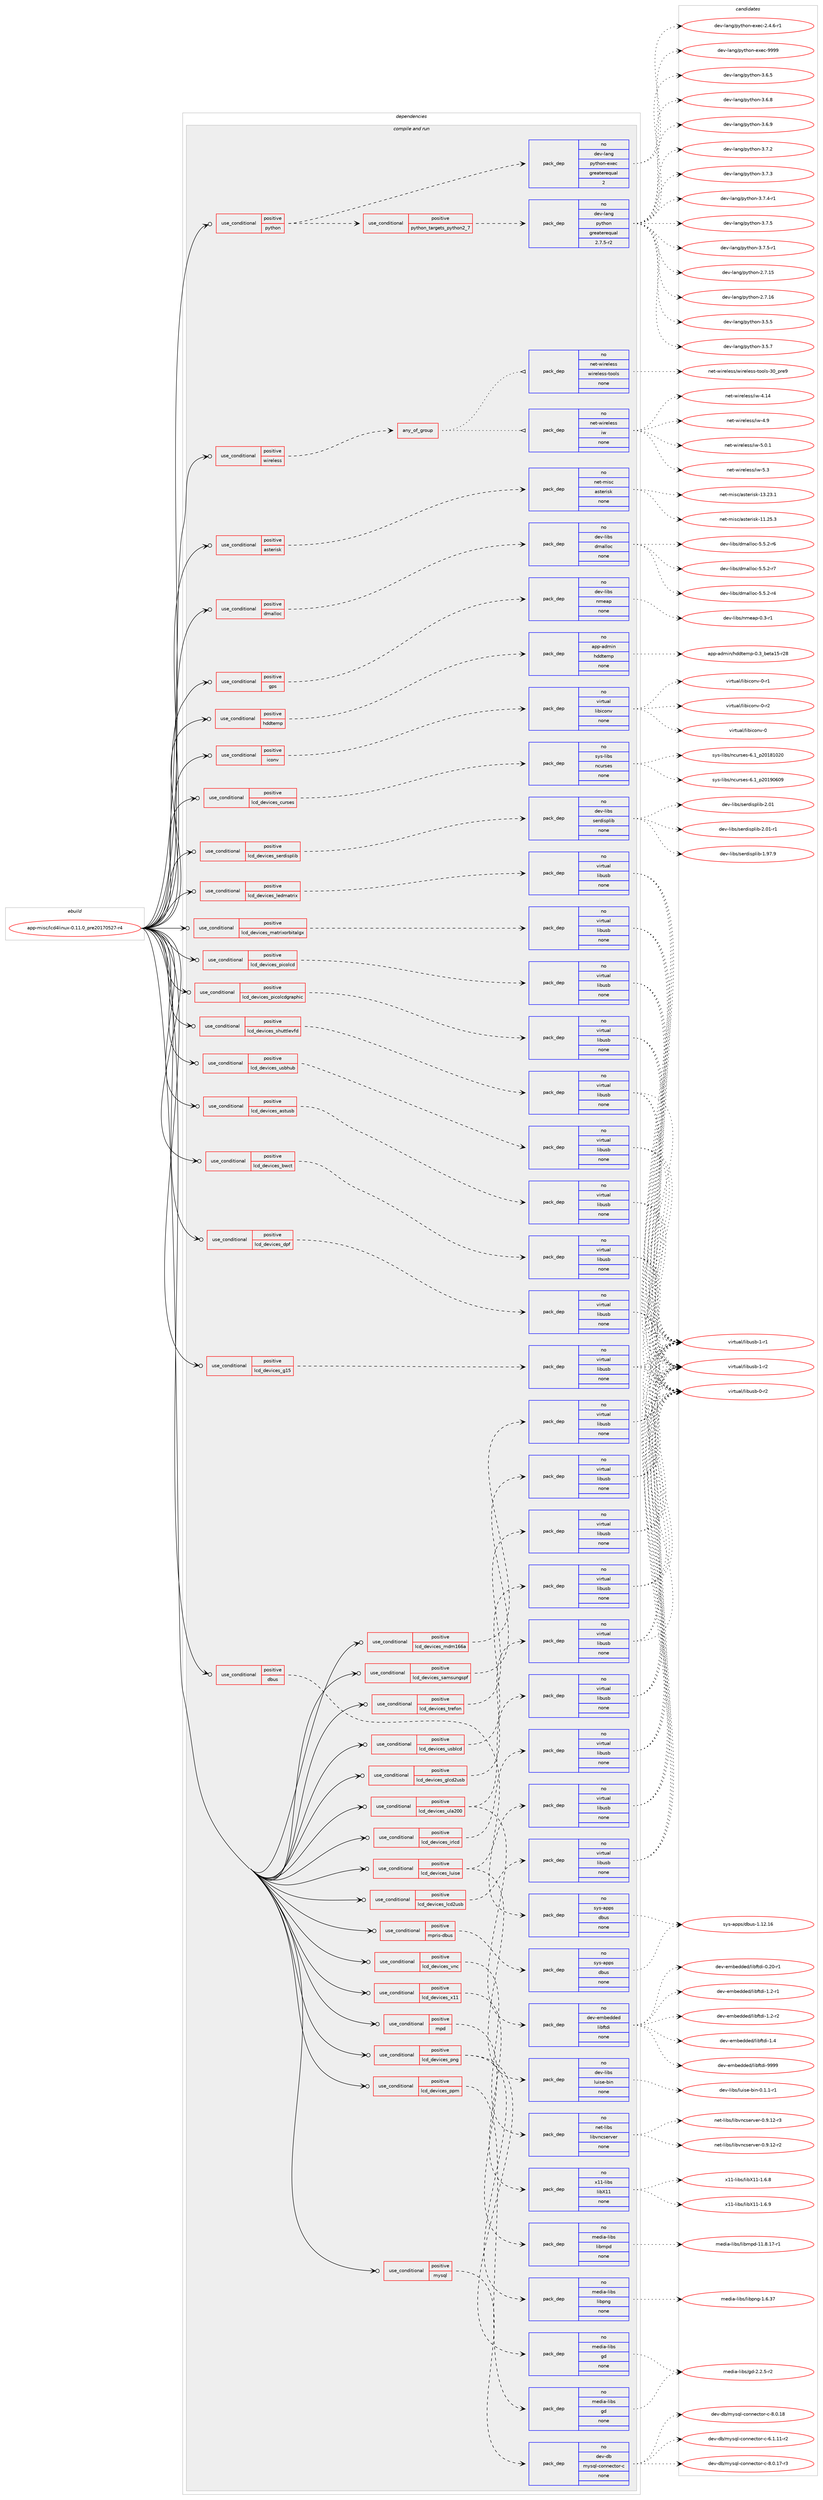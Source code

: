 digraph prolog {

# *************
# Graph options
# *************

newrank=true;
concentrate=true;
compound=true;
graph [rankdir=LR,fontname=Helvetica,fontsize=10,ranksep=1.5];#, ranksep=2.5, nodesep=0.2];
edge  [arrowhead=vee];
node  [fontname=Helvetica,fontsize=10];

# **********
# The ebuild
# **********

subgraph cluster_leftcol {
color=gray;
rank=same;
label=<<i>ebuild</i>>;
id [label="app-misc/lcd4linux-0.11.0_pre20170527-r4", color=red, width=4, href="../app-misc/lcd4linux-0.11.0_pre20170527-r4.svg"];
}

# ****************
# The dependencies
# ****************

subgraph cluster_midcol {
color=gray;
label=<<i>dependencies</i>>;
subgraph cluster_compile {
fillcolor="#eeeeee";
style=filled;
label=<<i>compile</i>>;
}
subgraph cluster_compileandrun {
fillcolor="#eeeeee";
style=filled;
label=<<i>compile and run</i>>;
subgraph cond119210 {
dependency499220 [label=<<TABLE BORDER="0" CELLBORDER="1" CELLSPACING="0" CELLPADDING="4"><TR><TD ROWSPAN="3" CELLPADDING="10">use_conditional</TD></TR><TR><TD>positive</TD></TR><TR><TD>asterisk</TD></TR></TABLE>>, shape=none, color=red];
subgraph pack370997 {
dependency499221 [label=<<TABLE BORDER="0" CELLBORDER="1" CELLSPACING="0" CELLPADDING="4" WIDTH="220"><TR><TD ROWSPAN="6" CELLPADDING="30">pack_dep</TD></TR><TR><TD WIDTH="110">no</TD></TR><TR><TD>net-misc</TD></TR><TR><TD>asterisk</TD></TR><TR><TD>none</TD></TR><TR><TD></TD></TR></TABLE>>, shape=none, color=blue];
}
dependency499220:e -> dependency499221:w [weight=20,style="dashed",arrowhead="vee"];
}
id:e -> dependency499220:w [weight=20,style="solid",arrowhead="odotvee"];
subgraph cond119211 {
dependency499222 [label=<<TABLE BORDER="0" CELLBORDER="1" CELLSPACING="0" CELLPADDING="4"><TR><TD ROWSPAN="3" CELLPADDING="10">use_conditional</TD></TR><TR><TD>positive</TD></TR><TR><TD>dbus</TD></TR></TABLE>>, shape=none, color=red];
subgraph pack370998 {
dependency499223 [label=<<TABLE BORDER="0" CELLBORDER="1" CELLSPACING="0" CELLPADDING="4" WIDTH="220"><TR><TD ROWSPAN="6" CELLPADDING="30">pack_dep</TD></TR><TR><TD WIDTH="110">no</TD></TR><TR><TD>sys-apps</TD></TR><TR><TD>dbus</TD></TR><TR><TD>none</TD></TR><TR><TD></TD></TR></TABLE>>, shape=none, color=blue];
}
dependency499222:e -> dependency499223:w [weight=20,style="dashed",arrowhead="vee"];
}
id:e -> dependency499222:w [weight=20,style="solid",arrowhead="odotvee"];
subgraph cond119212 {
dependency499224 [label=<<TABLE BORDER="0" CELLBORDER="1" CELLSPACING="0" CELLPADDING="4"><TR><TD ROWSPAN="3" CELLPADDING="10">use_conditional</TD></TR><TR><TD>positive</TD></TR><TR><TD>dmalloc</TD></TR></TABLE>>, shape=none, color=red];
subgraph pack370999 {
dependency499225 [label=<<TABLE BORDER="0" CELLBORDER="1" CELLSPACING="0" CELLPADDING="4" WIDTH="220"><TR><TD ROWSPAN="6" CELLPADDING="30">pack_dep</TD></TR><TR><TD WIDTH="110">no</TD></TR><TR><TD>dev-libs</TD></TR><TR><TD>dmalloc</TD></TR><TR><TD>none</TD></TR><TR><TD></TD></TR></TABLE>>, shape=none, color=blue];
}
dependency499224:e -> dependency499225:w [weight=20,style="dashed",arrowhead="vee"];
}
id:e -> dependency499224:w [weight=20,style="solid",arrowhead="odotvee"];
subgraph cond119213 {
dependency499226 [label=<<TABLE BORDER="0" CELLBORDER="1" CELLSPACING="0" CELLPADDING="4"><TR><TD ROWSPAN="3" CELLPADDING="10">use_conditional</TD></TR><TR><TD>positive</TD></TR><TR><TD>gps</TD></TR></TABLE>>, shape=none, color=red];
subgraph pack371000 {
dependency499227 [label=<<TABLE BORDER="0" CELLBORDER="1" CELLSPACING="0" CELLPADDING="4" WIDTH="220"><TR><TD ROWSPAN="6" CELLPADDING="30">pack_dep</TD></TR><TR><TD WIDTH="110">no</TD></TR><TR><TD>dev-libs</TD></TR><TR><TD>nmeap</TD></TR><TR><TD>none</TD></TR><TR><TD></TD></TR></TABLE>>, shape=none, color=blue];
}
dependency499226:e -> dependency499227:w [weight=20,style="dashed",arrowhead="vee"];
}
id:e -> dependency499226:w [weight=20,style="solid",arrowhead="odotvee"];
subgraph cond119214 {
dependency499228 [label=<<TABLE BORDER="0" CELLBORDER="1" CELLSPACING="0" CELLPADDING="4"><TR><TD ROWSPAN="3" CELLPADDING="10">use_conditional</TD></TR><TR><TD>positive</TD></TR><TR><TD>hddtemp</TD></TR></TABLE>>, shape=none, color=red];
subgraph pack371001 {
dependency499229 [label=<<TABLE BORDER="0" CELLBORDER="1" CELLSPACING="0" CELLPADDING="4" WIDTH="220"><TR><TD ROWSPAN="6" CELLPADDING="30">pack_dep</TD></TR><TR><TD WIDTH="110">no</TD></TR><TR><TD>app-admin</TD></TR><TR><TD>hddtemp</TD></TR><TR><TD>none</TD></TR><TR><TD></TD></TR></TABLE>>, shape=none, color=blue];
}
dependency499228:e -> dependency499229:w [weight=20,style="dashed",arrowhead="vee"];
}
id:e -> dependency499228:w [weight=20,style="solid",arrowhead="odotvee"];
subgraph cond119215 {
dependency499230 [label=<<TABLE BORDER="0" CELLBORDER="1" CELLSPACING="0" CELLPADDING="4"><TR><TD ROWSPAN="3" CELLPADDING="10">use_conditional</TD></TR><TR><TD>positive</TD></TR><TR><TD>iconv</TD></TR></TABLE>>, shape=none, color=red];
subgraph pack371002 {
dependency499231 [label=<<TABLE BORDER="0" CELLBORDER="1" CELLSPACING="0" CELLPADDING="4" WIDTH="220"><TR><TD ROWSPAN="6" CELLPADDING="30">pack_dep</TD></TR><TR><TD WIDTH="110">no</TD></TR><TR><TD>virtual</TD></TR><TR><TD>libiconv</TD></TR><TR><TD>none</TD></TR><TR><TD></TD></TR></TABLE>>, shape=none, color=blue];
}
dependency499230:e -> dependency499231:w [weight=20,style="dashed",arrowhead="vee"];
}
id:e -> dependency499230:w [weight=20,style="solid",arrowhead="odotvee"];
subgraph cond119216 {
dependency499232 [label=<<TABLE BORDER="0" CELLBORDER="1" CELLSPACING="0" CELLPADDING="4"><TR><TD ROWSPAN="3" CELLPADDING="10">use_conditional</TD></TR><TR><TD>positive</TD></TR><TR><TD>lcd_devices_astusb</TD></TR></TABLE>>, shape=none, color=red];
subgraph pack371003 {
dependency499233 [label=<<TABLE BORDER="0" CELLBORDER="1" CELLSPACING="0" CELLPADDING="4" WIDTH="220"><TR><TD ROWSPAN="6" CELLPADDING="30">pack_dep</TD></TR><TR><TD WIDTH="110">no</TD></TR><TR><TD>virtual</TD></TR><TR><TD>libusb</TD></TR><TR><TD>none</TD></TR><TR><TD></TD></TR></TABLE>>, shape=none, color=blue];
}
dependency499232:e -> dependency499233:w [weight=20,style="dashed",arrowhead="vee"];
}
id:e -> dependency499232:w [weight=20,style="solid",arrowhead="odotvee"];
subgraph cond119217 {
dependency499234 [label=<<TABLE BORDER="0" CELLBORDER="1" CELLSPACING="0" CELLPADDING="4"><TR><TD ROWSPAN="3" CELLPADDING="10">use_conditional</TD></TR><TR><TD>positive</TD></TR><TR><TD>lcd_devices_bwct</TD></TR></TABLE>>, shape=none, color=red];
subgraph pack371004 {
dependency499235 [label=<<TABLE BORDER="0" CELLBORDER="1" CELLSPACING="0" CELLPADDING="4" WIDTH="220"><TR><TD ROWSPAN="6" CELLPADDING="30">pack_dep</TD></TR><TR><TD WIDTH="110">no</TD></TR><TR><TD>virtual</TD></TR><TR><TD>libusb</TD></TR><TR><TD>none</TD></TR><TR><TD></TD></TR></TABLE>>, shape=none, color=blue];
}
dependency499234:e -> dependency499235:w [weight=20,style="dashed",arrowhead="vee"];
}
id:e -> dependency499234:w [weight=20,style="solid",arrowhead="odotvee"];
subgraph cond119218 {
dependency499236 [label=<<TABLE BORDER="0" CELLBORDER="1" CELLSPACING="0" CELLPADDING="4"><TR><TD ROWSPAN="3" CELLPADDING="10">use_conditional</TD></TR><TR><TD>positive</TD></TR><TR><TD>lcd_devices_curses</TD></TR></TABLE>>, shape=none, color=red];
subgraph pack371005 {
dependency499237 [label=<<TABLE BORDER="0" CELLBORDER="1" CELLSPACING="0" CELLPADDING="4" WIDTH="220"><TR><TD ROWSPAN="6" CELLPADDING="30">pack_dep</TD></TR><TR><TD WIDTH="110">no</TD></TR><TR><TD>sys-libs</TD></TR><TR><TD>ncurses</TD></TR><TR><TD>none</TD></TR><TR><TD></TD></TR></TABLE>>, shape=none, color=blue];
}
dependency499236:e -> dependency499237:w [weight=20,style="dashed",arrowhead="vee"];
}
id:e -> dependency499236:w [weight=20,style="solid",arrowhead="odotvee"];
subgraph cond119219 {
dependency499238 [label=<<TABLE BORDER="0" CELLBORDER="1" CELLSPACING="0" CELLPADDING="4"><TR><TD ROWSPAN="3" CELLPADDING="10">use_conditional</TD></TR><TR><TD>positive</TD></TR><TR><TD>lcd_devices_dpf</TD></TR></TABLE>>, shape=none, color=red];
subgraph pack371006 {
dependency499239 [label=<<TABLE BORDER="0" CELLBORDER="1" CELLSPACING="0" CELLPADDING="4" WIDTH="220"><TR><TD ROWSPAN="6" CELLPADDING="30">pack_dep</TD></TR><TR><TD WIDTH="110">no</TD></TR><TR><TD>virtual</TD></TR><TR><TD>libusb</TD></TR><TR><TD>none</TD></TR><TR><TD></TD></TR></TABLE>>, shape=none, color=blue];
}
dependency499238:e -> dependency499239:w [weight=20,style="dashed",arrowhead="vee"];
}
id:e -> dependency499238:w [weight=20,style="solid",arrowhead="odotvee"];
subgraph cond119220 {
dependency499240 [label=<<TABLE BORDER="0" CELLBORDER="1" CELLSPACING="0" CELLPADDING="4"><TR><TD ROWSPAN="3" CELLPADDING="10">use_conditional</TD></TR><TR><TD>positive</TD></TR><TR><TD>lcd_devices_g15</TD></TR></TABLE>>, shape=none, color=red];
subgraph pack371007 {
dependency499241 [label=<<TABLE BORDER="0" CELLBORDER="1" CELLSPACING="0" CELLPADDING="4" WIDTH="220"><TR><TD ROWSPAN="6" CELLPADDING="30">pack_dep</TD></TR><TR><TD WIDTH="110">no</TD></TR><TR><TD>virtual</TD></TR><TR><TD>libusb</TD></TR><TR><TD>none</TD></TR><TR><TD></TD></TR></TABLE>>, shape=none, color=blue];
}
dependency499240:e -> dependency499241:w [weight=20,style="dashed",arrowhead="vee"];
}
id:e -> dependency499240:w [weight=20,style="solid",arrowhead="odotvee"];
subgraph cond119221 {
dependency499242 [label=<<TABLE BORDER="0" CELLBORDER="1" CELLSPACING="0" CELLPADDING="4"><TR><TD ROWSPAN="3" CELLPADDING="10">use_conditional</TD></TR><TR><TD>positive</TD></TR><TR><TD>lcd_devices_glcd2usb</TD></TR></TABLE>>, shape=none, color=red];
subgraph pack371008 {
dependency499243 [label=<<TABLE BORDER="0" CELLBORDER="1" CELLSPACING="0" CELLPADDING="4" WIDTH="220"><TR><TD ROWSPAN="6" CELLPADDING="30">pack_dep</TD></TR><TR><TD WIDTH="110">no</TD></TR><TR><TD>virtual</TD></TR><TR><TD>libusb</TD></TR><TR><TD>none</TD></TR><TR><TD></TD></TR></TABLE>>, shape=none, color=blue];
}
dependency499242:e -> dependency499243:w [weight=20,style="dashed",arrowhead="vee"];
}
id:e -> dependency499242:w [weight=20,style="solid",arrowhead="odotvee"];
subgraph cond119222 {
dependency499244 [label=<<TABLE BORDER="0" CELLBORDER="1" CELLSPACING="0" CELLPADDING="4"><TR><TD ROWSPAN="3" CELLPADDING="10">use_conditional</TD></TR><TR><TD>positive</TD></TR><TR><TD>lcd_devices_irlcd</TD></TR></TABLE>>, shape=none, color=red];
subgraph pack371009 {
dependency499245 [label=<<TABLE BORDER="0" CELLBORDER="1" CELLSPACING="0" CELLPADDING="4" WIDTH="220"><TR><TD ROWSPAN="6" CELLPADDING="30">pack_dep</TD></TR><TR><TD WIDTH="110">no</TD></TR><TR><TD>virtual</TD></TR><TR><TD>libusb</TD></TR><TR><TD>none</TD></TR><TR><TD></TD></TR></TABLE>>, shape=none, color=blue];
}
dependency499244:e -> dependency499245:w [weight=20,style="dashed",arrowhead="vee"];
}
id:e -> dependency499244:w [weight=20,style="solid",arrowhead="odotvee"];
subgraph cond119223 {
dependency499246 [label=<<TABLE BORDER="0" CELLBORDER="1" CELLSPACING="0" CELLPADDING="4"><TR><TD ROWSPAN="3" CELLPADDING="10">use_conditional</TD></TR><TR><TD>positive</TD></TR><TR><TD>lcd_devices_lcd2usb</TD></TR></TABLE>>, shape=none, color=red];
subgraph pack371010 {
dependency499247 [label=<<TABLE BORDER="0" CELLBORDER="1" CELLSPACING="0" CELLPADDING="4" WIDTH="220"><TR><TD ROWSPAN="6" CELLPADDING="30">pack_dep</TD></TR><TR><TD WIDTH="110">no</TD></TR><TR><TD>virtual</TD></TR><TR><TD>libusb</TD></TR><TR><TD>none</TD></TR><TR><TD></TD></TR></TABLE>>, shape=none, color=blue];
}
dependency499246:e -> dependency499247:w [weight=20,style="dashed",arrowhead="vee"];
}
id:e -> dependency499246:w [weight=20,style="solid",arrowhead="odotvee"];
subgraph cond119224 {
dependency499248 [label=<<TABLE BORDER="0" CELLBORDER="1" CELLSPACING="0" CELLPADDING="4"><TR><TD ROWSPAN="3" CELLPADDING="10">use_conditional</TD></TR><TR><TD>positive</TD></TR><TR><TD>lcd_devices_ledmatrix</TD></TR></TABLE>>, shape=none, color=red];
subgraph pack371011 {
dependency499249 [label=<<TABLE BORDER="0" CELLBORDER="1" CELLSPACING="0" CELLPADDING="4" WIDTH="220"><TR><TD ROWSPAN="6" CELLPADDING="30">pack_dep</TD></TR><TR><TD WIDTH="110">no</TD></TR><TR><TD>virtual</TD></TR><TR><TD>libusb</TD></TR><TR><TD>none</TD></TR><TR><TD></TD></TR></TABLE>>, shape=none, color=blue];
}
dependency499248:e -> dependency499249:w [weight=20,style="dashed",arrowhead="vee"];
}
id:e -> dependency499248:w [weight=20,style="solid",arrowhead="odotvee"];
subgraph cond119225 {
dependency499250 [label=<<TABLE BORDER="0" CELLBORDER="1" CELLSPACING="0" CELLPADDING="4"><TR><TD ROWSPAN="3" CELLPADDING="10">use_conditional</TD></TR><TR><TD>positive</TD></TR><TR><TD>lcd_devices_luise</TD></TR></TABLE>>, shape=none, color=red];
subgraph pack371012 {
dependency499251 [label=<<TABLE BORDER="0" CELLBORDER="1" CELLSPACING="0" CELLPADDING="4" WIDTH="220"><TR><TD ROWSPAN="6" CELLPADDING="30">pack_dep</TD></TR><TR><TD WIDTH="110">no</TD></TR><TR><TD>dev-libs</TD></TR><TR><TD>luise-bin</TD></TR><TR><TD>none</TD></TR><TR><TD></TD></TR></TABLE>>, shape=none, color=blue];
}
dependency499250:e -> dependency499251:w [weight=20,style="dashed",arrowhead="vee"];
subgraph pack371013 {
dependency499252 [label=<<TABLE BORDER="0" CELLBORDER="1" CELLSPACING="0" CELLPADDING="4" WIDTH="220"><TR><TD ROWSPAN="6" CELLPADDING="30">pack_dep</TD></TR><TR><TD WIDTH="110">no</TD></TR><TR><TD>virtual</TD></TR><TR><TD>libusb</TD></TR><TR><TD>none</TD></TR><TR><TD></TD></TR></TABLE>>, shape=none, color=blue];
}
dependency499250:e -> dependency499252:w [weight=20,style="dashed",arrowhead="vee"];
}
id:e -> dependency499250:w [weight=20,style="solid",arrowhead="odotvee"];
subgraph cond119226 {
dependency499253 [label=<<TABLE BORDER="0" CELLBORDER="1" CELLSPACING="0" CELLPADDING="4"><TR><TD ROWSPAN="3" CELLPADDING="10">use_conditional</TD></TR><TR><TD>positive</TD></TR><TR><TD>lcd_devices_matrixorbitalgx</TD></TR></TABLE>>, shape=none, color=red];
subgraph pack371014 {
dependency499254 [label=<<TABLE BORDER="0" CELLBORDER="1" CELLSPACING="0" CELLPADDING="4" WIDTH="220"><TR><TD ROWSPAN="6" CELLPADDING="30">pack_dep</TD></TR><TR><TD WIDTH="110">no</TD></TR><TR><TD>virtual</TD></TR><TR><TD>libusb</TD></TR><TR><TD>none</TD></TR><TR><TD></TD></TR></TABLE>>, shape=none, color=blue];
}
dependency499253:e -> dependency499254:w [weight=20,style="dashed",arrowhead="vee"];
}
id:e -> dependency499253:w [weight=20,style="solid",arrowhead="odotvee"];
subgraph cond119227 {
dependency499255 [label=<<TABLE BORDER="0" CELLBORDER="1" CELLSPACING="0" CELLPADDING="4"><TR><TD ROWSPAN="3" CELLPADDING="10">use_conditional</TD></TR><TR><TD>positive</TD></TR><TR><TD>lcd_devices_mdm166a</TD></TR></TABLE>>, shape=none, color=red];
subgraph pack371015 {
dependency499256 [label=<<TABLE BORDER="0" CELLBORDER="1" CELLSPACING="0" CELLPADDING="4" WIDTH="220"><TR><TD ROWSPAN="6" CELLPADDING="30">pack_dep</TD></TR><TR><TD WIDTH="110">no</TD></TR><TR><TD>virtual</TD></TR><TR><TD>libusb</TD></TR><TR><TD>none</TD></TR><TR><TD></TD></TR></TABLE>>, shape=none, color=blue];
}
dependency499255:e -> dependency499256:w [weight=20,style="dashed",arrowhead="vee"];
}
id:e -> dependency499255:w [weight=20,style="solid",arrowhead="odotvee"];
subgraph cond119228 {
dependency499257 [label=<<TABLE BORDER="0" CELLBORDER="1" CELLSPACING="0" CELLPADDING="4"><TR><TD ROWSPAN="3" CELLPADDING="10">use_conditional</TD></TR><TR><TD>positive</TD></TR><TR><TD>lcd_devices_picolcd</TD></TR></TABLE>>, shape=none, color=red];
subgraph pack371016 {
dependency499258 [label=<<TABLE BORDER="0" CELLBORDER="1" CELLSPACING="0" CELLPADDING="4" WIDTH="220"><TR><TD ROWSPAN="6" CELLPADDING="30">pack_dep</TD></TR><TR><TD WIDTH="110">no</TD></TR><TR><TD>virtual</TD></TR><TR><TD>libusb</TD></TR><TR><TD>none</TD></TR><TR><TD></TD></TR></TABLE>>, shape=none, color=blue];
}
dependency499257:e -> dependency499258:w [weight=20,style="dashed",arrowhead="vee"];
}
id:e -> dependency499257:w [weight=20,style="solid",arrowhead="odotvee"];
subgraph cond119229 {
dependency499259 [label=<<TABLE BORDER="0" CELLBORDER="1" CELLSPACING="0" CELLPADDING="4"><TR><TD ROWSPAN="3" CELLPADDING="10">use_conditional</TD></TR><TR><TD>positive</TD></TR><TR><TD>lcd_devices_picolcdgraphic</TD></TR></TABLE>>, shape=none, color=red];
subgraph pack371017 {
dependency499260 [label=<<TABLE BORDER="0" CELLBORDER="1" CELLSPACING="0" CELLPADDING="4" WIDTH="220"><TR><TD ROWSPAN="6" CELLPADDING="30">pack_dep</TD></TR><TR><TD WIDTH="110">no</TD></TR><TR><TD>virtual</TD></TR><TR><TD>libusb</TD></TR><TR><TD>none</TD></TR><TR><TD></TD></TR></TABLE>>, shape=none, color=blue];
}
dependency499259:e -> dependency499260:w [weight=20,style="dashed",arrowhead="vee"];
}
id:e -> dependency499259:w [weight=20,style="solid",arrowhead="odotvee"];
subgraph cond119230 {
dependency499261 [label=<<TABLE BORDER="0" CELLBORDER="1" CELLSPACING="0" CELLPADDING="4"><TR><TD ROWSPAN="3" CELLPADDING="10">use_conditional</TD></TR><TR><TD>positive</TD></TR><TR><TD>lcd_devices_png</TD></TR></TABLE>>, shape=none, color=red];
subgraph pack371018 {
dependency499262 [label=<<TABLE BORDER="0" CELLBORDER="1" CELLSPACING="0" CELLPADDING="4" WIDTH="220"><TR><TD ROWSPAN="6" CELLPADDING="30">pack_dep</TD></TR><TR><TD WIDTH="110">no</TD></TR><TR><TD>media-libs</TD></TR><TR><TD>gd</TD></TR><TR><TD>none</TD></TR><TR><TD></TD></TR></TABLE>>, shape=none, color=blue];
}
dependency499261:e -> dependency499262:w [weight=20,style="dashed",arrowhead="vee"];
subgraph pack371019 {
dependency499263 [label=<<TABLE BORDER="0" CELLBORDER="1" CELLSPACING="0" CELLPADDING="4" WIDTH="220"><TR><TD ROWSPAN="6" CELLPADDING="30">pack_dep</TD></TR><TR><TD WIDTH="110">no</TD></TR><TR><TD>media-libs</TD></TR><TR><TD>libpng</TD></TR><TR><TD>none</TD></TR><TR><TD></TD></TR></TABLE>>, shape=none, color=blue];
}
dependency499261:e -> dependency499263:w [weight=20,style="dashed",arrowhead="vee"];
}
id:e -> dependency499261:w [weight=20,style="solid",arrowhead="odotvee"];
subgraph cond119231 {
dependency499264 [label=<<TABLE BORDER="0" CELLBORDER="1" CELLSPACING="0" CELLPADDING="4"><TR><TD ROWSPAN="3" CELLPADDING="10">use_conditional</TD></TR><TR><TD>positive</TD></TR><TR><TD>lcd_devices_ppm</TD></TR></TABLE>>, shape=none, color=red];
subgraph pack371020 {
dependency499265 [label=<<TABLE BORDER="0" CELLBORDER="1" CELLSPACING="0" CELLPADDING="4" WIDTH="220"><TR><TD ROWSPAN="6" CELLPADDING="30">pack_dep</TD></TR><TR><TD WIDTH="110">no</TD></TR><TR><TD>media-libs</TD></TR><TR><TD>gd</TD></TR><TR><TD>none</TD></TR><TR><TD></TD></TR></TABLE>>, shape=none, color=blue];
}
dependency499264:e -> dependency499265:w [weight=20,style="dashed",arrowhead="vee"];
}
id:e -> dependency499264:w [weight=20,style="solid",arrowhead="odotvee"];
subgraph cond119232 {
dependency499266 [label=<<TABLE BORDER="0" CELLBORDER="1" CELLSPACING="0" CELLPADDING="4"><TR><TD ROWSPAN="3" CELLPADDING="10">use_conditional</TD></TR><TR><TD>positive</TD></TR><TR><TD>lcd_devices_samsungspf</TD></TR></TABLE>>, shape=none, color=red];
subgraph pack371021 {
dependency499267 [label=<<TABLE BORDER="0" CELLBORDER="1" CELLSPACING="0" CELLPADDING="4" WIDTH="220"><TR><TD ROWSPAN="6" CELLPADDING="30">pack_dep</TD></TR><TR><TD WIDTH="110">no</TD></TR><TR><TD>virtual</TD></TR><TR><TD>libusb</TD></TR><TR><TD>none</TD></TR><TR><TD></TD></TR></TABLE>>, shape=none, color=blue];
}
dependency499266:e -> dependency499267:w [weight=20,style="dashed",arrowhead="vee"];
}
id:e -> dependency499266:w [weight=20,style="solid",arrowhead="odotvee"];
subgraph cond119233 {
dependency499268 [label=<<TABLE BORDER="0" CELLBORDER="1" CELLSPACING="0" CELLPADDING="4"><TR><TD ROWSPAN="3" CELLPADDING="10">use_conditional</TD></TR><TR><TD>positive</TD></TR><TR><TD>lcd_devices_serdisplib</TD></TR></TABLE>>, shape=none, color=red];
subgraph pack371022 {
dependency499269 [label=<<TABLE BORDER="0" CELLBORDER="1" CELLSPACING="0" CELLPADDING="4" WIDTH="220"><TR><TD ROWSPAN="6" CELLPADDING="30">pack_dep</TD></TR><TR><TD WIDTH="110">no</TD></TR><TR><TD>dev-libs</TD></TR><TR><TD>serdisplib</TD></TR><TR><TD>none</TD></TR><TR><TD></TD></TR></TABLE>>, shape=none, color=blue];
}
dependency499268:e -> dependency499269:w [weight=20,style="dashed",arrowhead="vee"];
}
id:e -> dependency499268:w [weight=20,style="solid",arrowhead="odotvee"];
subgraph cond119234 {
dependency499270 [label=<<TABLE BORDER="0" CELLBORDER="1" CELLSPACING="0" CELLPADDING="4"><TR><TD ROWSPAN="3" CELLPADDING="10">use_conditional</TD></TR><TR><TD>positive</TD></TR><TR><TD>lcd_devices_shuttlevfd</TD></TR></TABLE>>, shape=none, color=red];
subgraph pack371023 {
dependency499271 [label=<<TABLE BORDER="0" CELLBORDER="1" CELLSPACING="0" CELLPADDING="4" WIDTH="220"><TR><TD ROWSPAN="6" CELLPADDING="30">pack_dep</TD></TR><TR><TD WIDTH="110">no</TD></TR><TR><TD>virtual</TD></TR><TR><TD>libusb</TD></TR><TR><TD>none</TD></TR><TR><TD></TD></TR></TABLE>>, shape=none, color=blue];
}
dependency499270:e -> dependency499271:w [weight=20,style="dashed",arrowhead="vee"];
}
id:e -> dependency499270:w [weight=20,style="solid",arrowhead="odotvee"];
subgraph cond119235 {
dependency499272 [label=<<TABLE BORDER="0" CELLBORDER="1" CELLSPACING="0" CELLPADDING="4"><TR><TD ROWSPAN="3" CELLPADDING="10">use_conditional</TD></TR><TR><TD>positive</TD></TR><TR><TD>lcd_devices_trefon</TD></TR></TABLE>>, shape=none, color=red];
subgraph pack371024 {
dependency499273 [label=<<TABLE BORDER="0" CELLBORDER="1" CELLSPACING="0" CELLPADDING="4" WIDTH="220"><TR><TD ROWSPAN="6" CELLPADDING="30">pack_dep</TD></TR><TR><TD WIDTH="110">no</TD></TR><TR><TD>virtual</TD></TR><TR><TD>libusb</TD></TR><TR><TD>none</TD></TR><TR><TD></TD></TR></TABLE>>, shape=none, color=blue];
}
dependency499272:e -> dependency499273:w [weight=20,style="dashed",arrowhead="vee"];
}
id:e -> dependency499272:w [weight=20,style="solid",arrowhead="odotvee"];
subgraph cond119236 {
dependency499274 [label=<<TABLE BORDER="0" CELLBORDER="1" CELLSPACING="0" CELLPADDING="4"><TR><TD ROWSPAN="3" CELLPADDING="10">use_conditional</TD></TR><TR><TD>positive</TD></TR><TR><TD>lcd_devices_ula200</TD></TR></TABLE>>, shape=none, color=red];
subgraph pack371025 {
dependency499275 [label=<<TABLE BORDER="0" CELLBORDER="1" CELLSPACING="0" CELLPADDING="4" WIDTH="220"><TR><TD ROWSPAN="6" CELLPADDING="30">pack_dep</TD></TR><TR><TD WIDTH="110">no</TD></TR><TR><TD>dev-embedded</TD></TR><TR><TD>libftdi</TD></TR><TR><TD>none</TD></TR><TR><TD></TD></TR></TABLE>>, shape=none, color=blue];
}
dependency499274:e -> dependency499275:w [weight=20,style="dashed",arrowhead="vee"];
subgraph pack371026 {
dependency499276 [label=<<TABLE BORDER="0" CELLBORDER="1" CELLSPACING="0" CELLPADDING="4" WIDTH="220"><TR><TD ROWSPAN="6" CELLPADDING="30">pack_dep</TD></TR><TR><TD WIDTH="110">no</TD></TR><TR><TD>virtual</TD></TR><TR><TD>libusb</TD></TR><TR><TD>none</TD></TR><TR><TD></TD></TR></TABLE>>, shape=none, color=blue];
}
dependency499274:e -> dependency499276:w [weight=20,style="dashed",arrowhead="vee"];
}
id:e -> dependency499274:w [weight=20,style="solid",arrowhead="odotvee"];
subgraph cond119237 {
dependency499277 [label=<<TABLE BORDER="0" CELLBORDER="1" CELLSPACING="0" CELLPADDING="4"><TR><TD ROWSPAN="3" CELLPADDING="10">use_conditional</TD></TR><TR><TD>positive</TD></TR><TR><TD>lcd_devices_usbhub</TD></TR></TABLE>>, shape=none, color=red];
subgraph pack371027 {
dependency499278 [label=<<TABLE BORDER="0" CELLBORDER="1" CELLSPACING="0" CELLPADDING="4" WIDTH="220"><TR><TD ROWSPAN="6" CELLPADDING="30">pack_dep</TD></TR><TR><TD WIDTH="110">no</TD></TR><TR><TD>virtual</TD></TR><TR><TD>libusb</TD></TR><TR><TD>none</TD></TR><TR><TD></TD></TR></TABLE>>, shape=none, color=blue];
}
dependency499277:e -> dependency499278:w [weight=20,style="dashed",arrowhead="vee"];
}
id:e -> dependency499277:w [weight=20,style="solid",arrowhead="odotvee"];
subgraph cond119238 {
dependency499279 [label=<<TABLE BORDER="0" CELLBORDER="1" CELLSPACING="0" CELLPADDING="4"><TR><TD ROWSPAN="3" CELLPADDING="10">use_conditional</TD></TR><TR><TD>positive</TD></TR><TR><TD>lcd_devices_usblcd</TD></TR></TABLE>>, shape=none, color=red];
subgraph pack371028 {
dependency499280 [label=<<TABLE BORDER="0" CELLBORDER="1" CELLSPACING="0" CELLPADDING="4" WIDTH="220"><TR><TD ROWSPAN="6" CELLPADDING="30">pack_dep</TD></TR><TR><TD WIDTH="110">no</TD></TR><TR><TD>virtual</TD></TR><TR><TD>libusb</TD></TR><TR><TD>none</TD></TR><TR><TD></TD></TR></TABLE>>, shape=none, color=blue];
}
dependency499279:e -> dependency499280:w [weight=20,style="dashed",arrowhead="vee"];
}
id:e -> dependency499279:w [weight=20,style="solid",arrowhead="odotvee"];
subgraph cond119239 {
dependency499281 [label=<<TABLE BORDER="0" CELLBORDER="1" CELLSPACING="0" CELLPADDING="4"><TR><TD ROWSPAN="3" CELLPADDING="10">use_conditional</TD></TR><TR><TD>positive</TD></TR><TR><TD>lcd_devices_vnc</TD></TR></TABLE>>, shape=none, color=red];
subgraph pack371029 {
dependency499282 [label=<<TABLE BORDER="0" CELLBORDER="1" CELLSPACING="0" CELLPADDING="4" WIDTH="220"><TR><TD ROWSPAN="6" CELLPADDING="30">pack_dep</TD></TR><TR><TD WIDTH="110">no</TD></TR><TR><TD>net-libs</TD></TR><TR><TD>libvncserver</TD></TR><TR><TD>none</TD></TR><TR><TD></TD></TR></TABLE>>, shape=none, color=blue];
}
dependency499281:e -> dependency499282:w [weight=20,style="dashed",arrowhead="vee"];
}
id:e -> dependency499281:w [weight=20,style="solid",arrowhead="odotvee"];
subgraph cond119240 {
dependency499283 [label=<<TABLE BORDER="0" CELLBORDER="1" CELLSPACING="0" CELLPADDING="4"><TR><TD ROWSPAN="3" CELLPADDING="10">use_conditional</TD></TR><TR><TD>positive</TD></TR><TR><TD>lcd_devices_x11</TD></TR></TABLE>>, shape=none, color=red];
subgraph pack371030 {
dependency499284 [label=<<TABLE BORDER="0" CELLBORDER="1" CELLSPACING="0" CELLPADDING="4" WIDTH="220"><TR><TD ROWSPAN="6" CELLPADDING="30">pack_dep</TD></TR><TR><TD WIDTH="110">no</TD></TR><TR><TD>x11-libs</TD></TR><TR><TD>libX11</TD></TR><TR><TD>none</TD></TR><TR><TD></TD></TR></TABLE>>, shape=none, color=blue];
}
dependency499283:e -> dependency499284:w [weight=20,style="dashed",arrowhead="vee"];
}
id:e -> dependency499283:w [weight=20,style="solid",arrowhead="odotvee"];
subgraph cond119241 {
dependency499285 [label=<<TABLE BORDER="0" CELLBORDER="1" CELLSPACING="0" CELLPADDING="4"><TR><TD ROWSPAN="3" CELLPADDING="10">use_conditional</TD></TR><TR><TD>positive</TD></TR><TR><TD>mpd</TD></TR></TABLE>>, shape=none, color=red];
subgraph pack371031 {
dependency499286 [label=<<TABLE BORDER="0" CELLBORDER="1" CELLSPACING="0" CELLPADDING="4" WIDTH="220"><TR><TD ROWSPAN="6" CELLPADDING="30">pack_dep</TD></TR><TR><TD WIDTH="110">no</TD></TR><TR><TD>media-libs</TD></TR><TR><TD>libmpd</TD></TR><TR><TD>none</TD></TR><TR><TD></TD></TR></TABLE>>, shape=none, color=blue];
}
dependency499285:e -> dependency499286:w [weight=20,style="dashed",arrowhead="vee"];
}
id:e -> dependency499285:w [weight=20,style="solid",arrowhead="odotvee"];
subgraph cond119242 {
dependency499287 [label=<<TABLE BORDER="0" CELLBORDER="1" CELLSPACING="0" CELLPADDING="4"><TR><TD ROWSPAN="3" CELLPADDING="10">use_conditional</TD></TR><TR><TD>positive</TD></TR><TR><TD>mpris-dbus</TD></TR></TABLE>>, shape=none, color=red];
subgraph pack371032 {
dependency499288 [label=<<TABLE BORDER="0" CELLBORDER="1" CELLSPACING="0" CELLPADDING="4" WIDTH="220"><TR><TD ROWSPAN="6" CELLPADDING="30">pack_dep</TD></TR><TR><TD WIDTH="110">no</TD></TR><TR><TD>sys-apps</TD></TR><TR><TD>dbus</TD></TR><TR><TD>none</TD></TR><TR><TD></TD></TR></TABLE>>, shape=none, color=blue];
}
dependency499287:e -> dependency499288:w [weight=20,style="dashed",arrowhead="vee"];
}
id:e -> dependency499287:w [weight=20,style="solid",arrowhead="odotvee"];
subgraph cond119243 {
dependency499289 [label=<<TABLE BORDER="0" CELLBORDER="1" CELLSPACING="0" CELLPADDING="4"><TR><TD ROWSPAN="3" CELLPADDING="10">use_conditional</TD></TR><TR><TD>positive</TD></TR><TR><TD>mysql</TD></TR></TABLE>>, shape=none, color=red];
subgraph pack371033 {
dependency499290 [label=<<TABLE BORDER="0" CELLBORDER="1" CELLSPACING="0" CELLPADDING="4" WIDTH="220"><TR><TD ROWSPAN="6" CELLPADDING="30">pack_dep</TD></TR><TR><TD WIDTH="110">no</TD></TR><TR><TD>dev-db</TD></TR><TR><TD>mysql-connector-c</TD></TR><TR><TD>none</TD></TR><TR><TD></TD></TR></TABLE>>, shape=none, color=blue];
}
dependency499289:e -> dependency499290:w [weight=20,style="dashed",arrowhead="vee"];
}
id:e -> dependency499289:w [weight=20,style="solid",arrowhead="odotvee"];
subgraph cond119244 {
dependency499291 [label=<<TABLE BORDER="0" CELLBORDER="1" CELLSPACING="0" CELLPADDING="4"><TR><TD ROWSPAN="3" CELLPADDING="10">use_conditional</TD></TR><TR><TD>positive</TD></TR><TR><TD>python</TD></TR></TABLE>>, shape=none, color=red];
subgraph cond119245 {
dependency499292 [label=<<TABLE BORDER="0" CELLBORDER="1" CELLSPACING="0" CELLPADDING="4"><TR><TD ROWSPAN="3" CELLPADDING="10">use_conditional</TD></TR><TR><TD>positive</TD></TR><TR><TD>python_targets_python2_7</TD></TR></TABLE>>, shape=none, color=red];
subgraph pack371034 {
dependency499293 [label=<<TABLE BORDER="0" CELLBORDER="1" CELLSPACING="0" CELLPADDING="4" WIDTH="220"><TR><TD ROWSPAN="6" CELLPADDING="30">pack_dep</TD></TR><TR><TD WIDTH="110">no</TD></TR><TR><TD>dev-lang</TD></TR><TR><TD>python</TD></TR><TR><TD>greaterequal</TD></TR><TR><TD>2.7.5-r2</TD></TR></TABLE>>, shape=none, color=blue];
}
dependency499292:e -> dependency499293:w [weight=20,style="dashed",arrowhead="vee"];
}
dependency499291:e -> dependency499292:w [weight=20,style="dashed",arrowhead="vee"];
subgraph pack371035 {
dependency499294 [label=<<TABLE BORDER="0" CELLBORDER="1" CELLSPACING="0" CELLPADDING="4" WIDTH="220"><TR><TD ROWSPAN="6" CELLPADDING="30">pack_dep</TD></TR><TR><TD WIDTH="110">no</TD></TR><TR><TD>dev-lang</TD></TR><TR><TD>python-exec</TD></TR><TR><TD>greaterequal</TD></TR><TR><TD>2</TD></TR></TABLE>>, shape=none, color=blue];
}
dependency499291:e -> dependency499294:w [weight=20,style="dashed",arrowhead="vee"];
}
id:e -> dependency499291:w [weight=20,style="solid",arrowhead="odotvee"];
subgraph cond119246 {
dependency499295 [label=<<TABLE BORDER="0" CELLBORDER="1" CELLSPACING="0" CELLPADDING="4"><TR><TD ROWSPAN="3" CELLPADDING="10">use_conditional</TD></TR><TR><TD>positive</TD></TR><TR><TD>wireless</TD></TR></TABLE>>, shape=none, color=red];
subgraph any8697 {
dependency499296 [label=<<TABLE BORDER="0" CELLBORDER="1" CELLSPACING="0" CELLPADDING="4"><TR><TD CELLPADDING="10">any_of_group</TD></TR></TABLE>>, shape=none, color=red];subgraph pack371036 {
dependency499297 [label=<<TABLE BORDER="0" CELLBORDER="1" CELLSPACING="0" CELLPADDING="4" WIDTH="220"><TR><TD ROWSPAN="6" CELLPADDING="30">pack_dep</TD></TR><TR><TD WIDTH="110">no</TD></TR><TR><TD>net-wireless</TD></TR><TR><TD>iw</TD></TR><TR><TD>none</TD></TR><TR><TD></TD></TR></TABLE>>, shape=none, color=blue];
}
dependency499296:e -> dependency499297:w [weight=20,style="dotted",arrowhead="oinv"];
subgraph pack371037 {
dependency499298 [label=<<TABLE BORDER="0" CELLBORDER="1" CELLSPACING="0" CELLPADDING="4" WIDTH="220"><TR><TD ROWSPAN="6" CELLPADDING="30">pack_dep</TD></TR><TR><TD WIDTH="110">no</TD></TR><TR><TD>net-wireless</TD></TR><TR><TD>wireless-tools</TD></TR><TR><TD>none</TD></TR><TR><TD></TD></TR></TABLE>>, shape=none, color=blue];
}
dependency499296:e -> dependency499298:w [weight=20,style="dotted",arrowhead="oinv"];
}
dependency499295:e -> dependency499296:w [weight=20,style="dashed",arrowhead="vee"];
}
id:e -> dependency499295:w [weight=20,style="solid",arrowhead="odotvee"];
}
subgraph cluster_run {
fillcolor="#eeeeee";
style=filled;
label=<<i>run</i>>;
}
}

# **************
# The candidates
# **************

subgraph cluster_choices {
rank=same;
color=gray;
label=<<i>candidates</i>>;

subgraph choice370997 {
color=black;
nodesep=1;
choice110101116451091051159947971151161011141051151074549494650534651 [label="net-misc/asterisk-11.25.3", color=red, width=4,href="../net-misc/asterisk-11.25.3.svg"];
choice110101116451091051159947971151161011141051151074549514650514649 [label="net-misc/asterisk-13.23.1", color=red, width=4,href="../net-misc/asterisk-13.23.1.svg"];
dependency499221:e -> choice110101116451091051159947971151161011141051151074549494650534651:w [style=dotted,weight="100"];
dependency499221:e -> choice110101116451091051159947971151161011141051151074549514650514649:w [style=dotted,weight="100"];
}
subgraph choice370998 {
color=black;
nodesep=1;
choice115121115459711211211547100981171154549464950464954 [label="sys-apps/dbus-1.12.16", color=red, width=4,href="../sys-apps/dbus-1.12.16.svg"];
dependency499223:e -> choice115121115459711211211547100981171154549464950464954:w [style=dotted,weight="100"];
}
subgraph choice370999 {
color=black;
nodesep=1;
choice10010111845108105981154710010997108108111994553465346504511452 [label="dev-libs/dmalloc-5.5.2-r4", color=red, width=4,href="../dev-libs/dmalloc-5.5.2-r4.svg"];
choice10010111845108105981154710010997108108111994553465346504511454 [label="dev-libs/dmalloc-5.5.2-r6", color=red, width=4,href="../dev-libs/dmalloc-5.5.2-r6.svg"];
choice10010111845108105981154710010997108108111994553465346504511455 [label="dev-libs/dmalloc-5.5.2-r7", color=red, width=4,href="../dev-libs/dmalloc-5.5.2-r7.svg"];
dependency499225:e -> choice10010111845108105981154710010997108108111994553465346504511452:w [style=dotted,weight="100"];
dependency499225:e -> choice10010111845108105981154710010997108108111994553465346504511454:w [style=dotted,weight="100"];
dependency499225:e -> choice10010111845108105981154710010997108108111994553465346504511455:w [style=dotted,weight="100"];
}
subgraph choice371000 {
color=black;
nodesep=1;
choice10010111845108105981154711010910197112454846514511449 [label="dev-libs/nmeap-0.3-r1", color=red, width=4,href="../dev-libs/nmeap-0.3-r1.svg"];
dependency499227:e -> choice10010111845108105981154711010910197112454846514511449:w [style=dotted,weight="100"];
}
subgraph choice371001 {
color=black;
nodesep=1;
choice97112112459710010910511047104100100116101109112454846519598101116974953451145056 [label="app-admin/hddtemp-0.3_beta15-r28", color=red, width=4,href="../app-admin/hddtemp-0.3_beta15-r28.svg"];
dependency499229:e -> choice97112112459710010910511047104100100116101109112454846519598101116974953451145056:w [style=dotted,weight="100"];
}
subgraph choice371002 {
color=black;
nodesep=1;
choice118105114116117971084710810598105991111101184548 [label="virtual/libiconv-0", color=red, width=4,href="../virtual/libiconv-0.svg"];
choice1181051141161179710847108105981059911111011845484511449 [label="virtual/libiconv-0-r1", color=red, width=4,href="../virtual/libiconv-0-r1.svg"];
choice1181051141161179710847108105981059911111011845484511450 [label="virtual/libiconv-0-r2", color=red, width=4,href="../virtual/libiconv-0-r2.svg"];
dependency499231:e -> choice118105114116117971084710810598105991111101184548:w [style=dotted,weight="100"];
dependency499231:e -> choice1181051141161179710847108105981059911111011845484511449:w [style=dotted,weight="100"];
dependency499231:e -> choice1181051141161179710847108105981059911111011845484511450:w [style=dotted,weight="100"];
}
subgraph choice371003 {
color=black;
nodesep=1;
choice1181051141161179710847108105981171159845484511450 [label="virtual/libusb-0-r2", color=red, width=4,href="../virtual/libusb-0-r2.svg"];
choice1181051141161179710847108105981171159845494511449 [label="virtual/libusb-1-r1", color=red, width=4,href="../virtual/libusb-1-r1.svg"];
choice1181051141161179710847108105981171159845494511450 [label="virtual/libusb-1-r2", color=red, width=4,href="../virtual/libusb-1-r2.svg"];
dependency499233:e -> choice1181051141161179710847108105981171159845484511450:w [style=dotted,weight="100"];
dependency499233:e -> choice1181051141161179710847108105981171159845494511449:w [style=dotted,weight="100"];
dependency499233:e -> choice1181051141161179710847108105981171159845494511450:w [style=dotted,weight="100"];
}
subgraph choice371004 {
color=black;
nodesep=1;
choice1181051141161179710847108105981171159845484511450 [label="virtual/libusb-0-r2", color=red, width=4,href="../virtual/libusb-0-r2.svg"];
choice1181051141161179710847108105981171159845494511449 [label="virtual/libusb-1-r1", color=red, width=4,href="../virtual/libusb-1-r1.svg"];
choice1181051141161179710847108105981171159845494511450 [label="virtual/libusb-1-r2", color=red, width=4,href="../virtual/libusb-1-r2.svg"];
dependency499235:e -> choice1181051141161179710847108105981171159845484511450:w [style=dotted,weight="100"];
dependency499235:e -> choice1181051141161179710847108105981171159845494511449:w [style=dotted,weight="100"];
dependency499235:e -> choice1181051141161179710847108105981171159845494511450:w [style=dotted,weight="100"];
}
subgraph choice371005 {
color=black;
nodesep=1;
choice1151211154510810598115471109911711411510111545544649951125048495649485048 [label="sys-libs/ncurses-6.1_p20181020", color=red, width=4,href="../sys-libs/ncurses-6.1_p20181020.svg"];
choice1151211154510810598115471109911711411510111545544649951125048495748544857 [label="sys-libs/ncurses-6.1_p20190609", color=red, width=4,href="../sys-libs/ncurses-6.1_p20190609.svg"];
dependency499237:e -> choice1151211154510810598115471109911711411510111545544649951125048495649485048:w [style=dotted,weight="100"];
dependency499237:e -> choice1151211154510810598115471109911711411510111545544649951125048495748544857:w [style=dotted,weight="100"];
}
subgraph choice371006 {
color=black;
nodesep=1;
choice1181051141161179710847108105981171159845484511450 [label="virtual/libusb-0-r2", color=red, width=4,href="../virtual/libusb-0-r2.svg"];
choice1181051141161179710847108105981171159845494511449 [label="virtual/libusb-1-r1", color=red, width=4,href="../virtual/libusb-1-r1.svg"];
choice1181051141161179710847108105981171159845494511450 [label="virtual/libusb-1-r2", color=red, width=4,href="../virtual/libusb-1-r2.svg"];
dependency499239:e -> choice1181051141161179710847108105981171159845484511450:w [style=dotted,weight="100"];
dependency499239:e -> choice1181051141161179710847108105981171159845494511449:w [style=dotted,weight="100"];
dependency499239:e -> choice1181051141161179710847108105981171159845494511450:w [style=dotted,weight="100"];
}
subgraph choice371007 {
color=black;
nodesep=1;
choice1181051141161179710847108105981171159845484511450 [label="virtual/libusb-0-r2", color=red, width=4,href="../virtual/libusb-0-r2.svg"];
choice1181051141161179710847108105981171159845494511449 [label="virtual/libusb-1-r1", color=red, width=4,href="../virtual/libusb-1-r1.svg"];
choice1181051141161179710847108105981171159845494511450 [label="virtual/libusb-1-r2", color=red, width=4,href="../virtual/libusb-1-r2.svg"];
dependency499241:e -> choice1181051141161179710847108105981171159845484511450:w [style=dotted,weight="100"];
dependency499241:e -> choice1181051141161179710847108105981171159845494511449:w [style=dotted,weight="100"];
dependency499241:e -> choice1181051141161179710847108105981171159845494511450:w [style=dotted,weight="100"];
}
subgraph choice371008 {
color=black;
nodesep=1;
choice1181051141161179710847108105981171159845484511450 [label="virtual/libusb-0-r2", color=red, width=4,href="../virtual/libusb-0-r2.svg"];
choice1181051141161179710847108105981171159845494511449 [label="virtual/libusb-1-r1", color=red, width=4,href="../virtual/libusb-1-r1.svg"];
choice1181051141161179710847108105981171159845494511450 [label="virtual/libusb-1-r2", color=red, width=4,href="../virtual/libusb-1-r2.svg"];
dependency499243:e -> choice1181051141161179710847108105981171159845484511450:w [style=dotted,weight="100"];
dependency499243:e -> choice1181051141161179710847108105981171159845494511449:w [style=dotted,weight="100"];
dependency499243:e -> choice1181051141161179710847108105981171159845494511450:w [style=dotted,weight="100"];
}
subgraph choice371009 {
color=black;
nodesep=1;
choice1181051141161179710847108105981171159845484511450 [label="virtual/libusb-0-r2", color=red, width=4,href="../virtual/libusb-0-r2.svg"];
choice1181051141161179710847108105981171159845494511449 [label="virtual/libusb-1-r1", color=red, width=4,href="../virtual/libusb-1-r1.svg"];
choice1181051141161179710847108105981171159845494511450 [label="virtual/libusb-1-r2", color=red, width=4,href="../virtual/libusb-1-r2.svg"];
dependency499245:e -> choice1181051141161179710847108105981171159845484511450:w [style=dotted,weight="100"];
dependency499245:e -> choice1181051141161179710847108105981171159845494511449:w [style=dotted,weight="100"];
dependency499245:e -> choice1181051141161179710847108105981171159845494511450:w [style=dotted,weight="100"];
}
subgraph choice371010 {
color=black;
nodesep=1;
choice1181051141161179710847108105981171159845484511450 [label="virtual/libusb-0-r2", color=red, width=4,href="../virtual/libusb-0-r2.svg"];
choice1181051141161179710847108105981171159845494511449 [label="virtual/libusb-1-r1", color=red, width=4,href="../virtual/libusb-1-r1.svg"];
choice1181051141161179710847108105981171159845494511450 [label="virtual/libusb-1-r2", color=red, width=4,href="../virtual/libusb-1-r2.svg"];
dependency499247:e -> choice1181051141161179710847108105981171159845484511450:w [style=dotted,weight="100"];
dependency499247:e -> choice1181051141161179710847108105981171159845494511449:w [style=dotted,weight="100"];
dependency499247:e -> choice1181051141161179710847108105981171159845494511450:w [style=dotted,weight="100"];
}
subgraph choice371011 {
color=black;
nodesep=1;
choice1181051141161179710847108105981171159845484511450 [label="virtual/libusb-0-r2", color=red, width=4,href="../virtual/libusb-0-r2.svg"];
choice1181051141161179710847108105981171159845494511449 [label="virtual/libusb-1-r1", color=red, width=4,href="../virtual/libusb-1-r1.svg"];
choice1181051141161179710847108105981171159845494511450 [label="virtual/libusb-1-r2", color=red, width=4,href="../virtual/libusb-1-r2.svg"];
dependency499249:e -> choice1181051141161179710847108105981171159845484511450:w [style=dotted,weight="100"];
dependency499249:e -> choice1181051141161179710847108105981171159845494511449:w [style=dotted,weight="100"];
dependency499249:e -> choice1181051141161179710847108105981171159845494511450:w [style=dotted,weight="100"];
}
subgraph choice371012 {
color=black;
nodesep=1;
choice10010111845108105981154710811710511510145981051104548464946494511449 [label="dev-libs/luise-bin-0.1.1-r1", color=red, width=4,href="../dev-libs/luise-bin-0.1.1-r1.svg"];
dependency499251:e -> choice10010111845108105981154710811710511510145981051104548464946494511449:w [style=dotted,weight="100"];
}
subgraph choice371013 {
color=black;
nodesep=1;
choice1181051141161179710847108105981171159845484511450 [label="virtual/libusb-0-r2", color=red, width=4,href="../virtual/libusb-0-r2.svg"];
choice1181051141161179710847108105981171159845494511449 [label="virtual/libusb-1-r1", color=red, width=4,href="../virtual/libusb-1-r1.svg"];
choice1181051141161179710847108105981171159845494511450 [label="virtual/libusb-1-r2", color=red, width=4,href="../virtual/libusb-1-r2.svg"];
dependency499252:e -> choice1181051141161179710847108105981171159845484511450:w [style=dotted,weight="100"];
dependency499252:e -> choice1181051141161179710847108105981171159845494511449:w [style=dotted,weight="100"];
dependency499252:e -> choice1181051141161179710847108105981171159845494511450:w [style=dotted,weight="100"];
}
subgraph choice371014 {
color=black;
nodesep=1;
choice1181051141161179710847108105981171159845484511450 [label="virtual/libusb-0-r2", color=red, width=4,href="../virtual/libusb-0-r2.svg"];
choice1181051141161179710847108105981171159845494511449 [label="virtual/libusb-1-r1", color=red, width=4,href="../virtual/libusb-1-r1.svg"];
choice1181051141161179710847108105981171159845494511450 [label="virtual/libusb-1-r2", color=red, width=4,href="../virtual/libusb-1-r2.svg"];
dependency499254:e -> choice1181051141161179710847108105981171159845484511450:w [style=dotted,weight="100"];
dependency499254:e -> choice1181051141161179710847108105981171159845494511449:w [style=dotted,weight="100"];
dependency499254:e -> choice1181051141161179710847108105981171159845494511450:w [style=dotted,weight="100"];
}
subgraph choice371015 {
color=black;
nodesep=1;
choice1181051141161179710847108105981171159845484511450 [label="virtual/libusb-0-r2", color=red, width=4,href="../virtual/libusb-0-r2.svg"];
choice1181051141161179710847108105981171159845494511449 [label="virtual/libusb-1-r1", color=red, width=4,href="../virtual/libusb-1-r1.svg"];
choice1181051141161179710847108105981171159845494511450 [label="virtual/libusb-1-r2", color=red, width=4,href="../virtual/libusb-1-r2.svg"];
dependency499256:e -> choice1181051141161179710847108105981171159845484511450:w [style=dotted,weight="100"];
dependency499256:e -> choice1181051141161179710847108105981171159845494511449:w [style=dotted,weight="100"];
dependency499256:e -> choice1181051141161179710847108105981171159845494511450:w [style=dotted,weight="100"];
}
subgraph choice371016 {
color=black;
nodesep=1;
choice1181051141161179710847108105981171159845484511450 [label="virtual/libusb-0-r2", color=red, width=4,href="../virtual/libusb-0-r2.svg"];
choice1181051141161179710847108105981171159845494511449 [label="virtual/libusb-1-r1", color=red, width=4,href="../virtual/libusb-1-r1.svg"];
choice1181051141161179710847108105981171159845494511450 [label="virtual/libusb-1-r2", color=red, width=4,href="../virtual/libusb-1-r2.svg"];
dependency499258:e -> choice1181051141161179710847108105981171159845484511450:w [style=dotted,weight="100"];
dependency499258:e -> choice1181051141161179710847108105981171159845494511449:w [style=dotted,weight="100"];
dependency499258:e -> choice1181051141161179710847108105981171159845494511450:w [style=dotted,weight="100"];
}
subgraph choice371017 {
color=black;
nodesep=1;
choice1181051141161179710847108105981171159845484511450 [label="virtual/libusb-0-r2", color=red, width=4,href="../virtual/libusb-0-r2.svg"];
choice1181051141161179710847108105981171159845494511449 [label="virtual/libusb-1-r1", color=red, width=4,href="../virtual/libusb-1-r1.svg"];
choice1181051141161179710847108105981171159845494511450 [label="virtual/libusb-1-r2", color=red, width=4,href="../virtual/libusb-1-r2.svg"];
dependency499260:e -> choice1181051141161179710847108105981171159845484511450:w [style=dotted,weight="100"];
dependency499260:e -> choice1181051141161179710847108105981171159845494511449:w [style=dotted,weight="100"];
dependency499260:e -> choice1181051141161179710847108105981171159845494511450:w [style=dotted,weight="100"];
}
subgraph choice371018 {
color=black;
nodesep=1;
choice109101100105974510810598115471031004550465046534511450 [label="media-libs/gd-2.2.5-r2", color=red, width=4,href="../media-libs/gd-2.2.5-r2.svg"];
dependency499262:e -> choice109101100105974510810598115471031004550465046534511450:w [style=dotted,weight="100"];
}
subgraph choice371019 {
color=black;
nodesep=1;
choice109101100105974510810598115471081059811211010345494654465155 [label="media-libs/libpng-1.6.37", color=red, width=4,href="../media-libs/libpng-1.6.37.svg"];
dependency499263:e -> choice109101100105974510810598115471081059811211010345494654465155:w [style=dotted,weight="100"];
}
subgraph choice371020 {
color=black;
nodesep=1;
choice109101100105974510810598115471031004550465046534511450 [label="media-libs/gd-2.2.5-r2", color=red, width=4,href="../media-libs/gd-2.2.5-r2.svg"];
dependency499265:e -> choice109101100105974510810598115471031004550465046534511450:w [style=dotted,weight="100"];
}
subgraph choice371021 {
color=black;
nodesep=1;
choice1181051141161179710847108105981171159845484511450 [label="virtual/libusb-0-r2", color=red, width=4,href="../virtual/libusb-0-r2.svg"];
choice1181051141161179710847108105981171159845494511449 [label="virtual/libusb-1-r1", color=red, width=4,href="../virtual/libusb-1-r1.svg"];
choice1181051141161179710847108105981171159845494511450 [label="virtual/libusb-1-r2", color=red, width=4,href="../virtual/libusb-1-r2.svg"];
dependency499267:e -> choice1181051141161179710847108105981171159845484511450:w [style=dotted,weight="100"];
dependency499267:e -> choice1181051141161179710847108105981171159845494511449:w [style=dotted,weight="100"];
dependency499267:e -> choice1181051141161179710847108105981171159845494511450:w [style=dotted,weight="100"];
}
subgraph choice371022 {
color=black;
nodesep=1;
choice1001011184510810598115471151011141001051151121081059845494657554657 [label="dev-libs/serdisplib-1.97.9", color=red, width=4,href="../dev-libs/serdisplib-1.97.9.svg"];
choice100101118451081059811547115101114100105115112108105984550464849 [label="dev-libs/serdisplib-2.01", color=red, width=4,href="../dev-libs/serdisplib-2.01.svg"];
choice1001011184510810598115471151011141001051151121081059845504648494511449 [label="dev-libs/serdisplib-2.01-r1", color=red, width=4,href="../dev-libs/serdisplib-2.01-r1.svg"];
dependency499269:e -> choice1001011184510810598115471151011141001051151121081059845494657554657:w [style=dotted,weight="100"];
dependency499269:e -> choice100101118451081059811547115101114100105115112108105984550464849:w [style=dotted,weight="100"];
dependency499269:e -> choice1001011184510810598115471151011141001051151121081059845504648494511449:w [style=dotted,weight="100"];
}
subgraph choice371023 {
color=black;
nodesep=1;
choice1181051141161179710847108105981171159845484511450 [label="virtual/libusb-0-r2", color=red, width=4,href="../virtual/libusb-0-r2.svg"];
choice1181051141161179710847108105981171159845494511449 [label="virtual/libusb-1-r1", color=red, width=4,href="../virtual/libusb-1-r1.svg"];
choice1181051141161179710847108105981171159845494511450 [label="virtual/libusb-1-r2", color=red, width=4,href="../virtual/libusb-1-r2.svg"];
dependency499271:e -> choice1181051141161179710847108105981171159845484511450:w [style=dotted,weight="100"];
dependency499271:e -> choice1181051141161179710847108105981171159845494511449:w [style=dotted,weight="100"];
dependency499271:e -> choice1181051141161179710847108105981171159845494511450:w [style=dotted,weight="100"];
}
subgraph choice371024 {
color=black;
nodesep=1;
choice1181051141161179710847108105981171159845484511450 [label="virtual/libusb-0-r2", color=red, width=4,href="../virtual/libusb-0-r2.svg"];
choice1181051141161179710847108105981171159845494511449 [label="virtual/libusb-1-r1", color=red, width=4,href="../virtual/libusb-1-r1.svg"];
choice1181051141161179710847108105981171159845494511450 [label="virtual/libusb-1-r2", color=red, width=4,href="../virtual/libusb-1-r2.svg"];
dependency499273:e -> choice1181051141161179710847108105981171159845484511450:w [style=dotted,weight="100"];
dependency499273:e -> choice1181051141161179710847108105981171159845494511449:w [style=dotted,weight="100"];
dependency499273:e -> choice1181051141161179710847108105981171159845494511450:w [style=dotted,weight="100"];
}
subgraph choice371025 {
color=black;
nodesep=1;
choice1001011184510110998101100100101100471081059810211610010545484650484511449 [label="dev-embedded/libftdi-0.20-r1", color=red, width=4,href="../dev-embedded/libftdi-0.20-r1.svg"];
choice10010111845101109981011001001011004710810598102116100105454946504511449 [label="dev-embedded/libftdi-1.2-r1", color=red, width=4,href="../dev-embedded/libftdi-1.2-r1.svg"];
choice10010111845101109981011001001011004710810598102116100105454946504511450 [label="dev-embedded/libftdi-1.2-r2", color=red, width=4,href="../dev-embedded/libftdi-1.2-r2.svg"];
choice1001011184510110998101100100101100471081059810211610010545494652 [label="dev-embedded/libftdi-1.4", color=red, width=4,href="../dev-embedded/libftdi-1.4.svg"];
choice100101118451011099810110010010110047108105981021161001054557575757 [label="dev-embedded/libftdi-9999", color=red, width=4,href="../dev-embedded/libftdi-9999.svg"];
dependency499275:e -> choice1001011184510110998101100100101100471081059810211610010545484650484511449:w [style=dotted,weight="100"];
dependency499275:e -> choice10010111845101109981011001001011004710810598102116100105454946504511449:w [style=dotted,weight="100"];
dependency499275:e -> choice10010111845101109981011001001011004710810598102116100105454946504511450:w [style=dotted,weight="100"];
dependency499275:e -> choice1001011184510110998101100100101100471081059810211610010545494652:w [style=dotted,weight="100"];
dependency499275:e -> choice100101118451011099810110010010110047108105981021161001054557575757:w [style=dotted,weight="100"];
}
subgraph choice371026 {
color=black;
nodesep=1;
choice1181051141161179710847108105981171159845484511450 [label="virtual/libusb-0-r2", color=red, width=4,href="../virtual/libusb-0-r2.svg"];
choice1181051141161179710847108105981171159845494511449 [label="virtual/libusb-1-r1", color=red, width=4,href="../virtual/libusb-1-r1.svg"];
choice1181051141161179710847108105981171159845494511450 [label="virtual/libusb-1-r2", color=red, width=4,href="../virtual/libusb-1-r2.svg"];
dependency499276:e -> choice1181051141161179710847108105981171159845484511450:w [style=dotted,weight="100"];
dependency499276:e -> choice1181051141161179710847108105981171159845494511449:w [style=dotted,weight="100"];
dependency499276:e -> choice1181051141161179710847108105981171159845494511450:w [style=dotted,weight="100"];
}
subgraph choice371027 {
color=black;
nodesep=1;
choice1181051141161179710847108105981171159845484511450 [label="virtual/libusb-0-r2", color=red, width=4,href="../virtual/libusb-0-r2.svg"];
choice1181051141161179710847108105981171159845494511449 [label="virtual/libusb-1-r1", color=red, width=4,href="../virtual/libusb-1-r1.svg"];
choice1181051141161179710847108105981171159845494511450 [label="virtual/libusb-1-r2", color=red, width=4,href="../virtual/libusb-1-r2.svg"];
dependency499278:e -> choice1181051141161179710847108105981171159845484511450:w [style=dotted,weight="100"];
dependency499278:e -> choice1181051141161179710847108105981171159845494511449:w [style=dotted,weight="100"];
dependency499278:e -> choice1181051141161179710847108105981171159845494511450:w [style=dotted,weight="100"];
}
subgraph choice371028 {
color=black;
nodesep=1;
choice1181051141161179710847108105981171159845484511450 [label="virtual/libusb-0-r2", color=red, width=4,href="../virtual/libusb-0-r2.svg"];
choice1181051141161179710847108105981171159845494511449 [label="virtual/libusb-1-r1", color=red, width=4,href="../virtual/libusb-1-r1.svg"];
choice1181051141161179710847108105981171159845494511450 [label="virtual/libusb-1-r2", color=red, width=4,href="../virtual/libusb-1-r2.svg"];
dependency499280:e -> choice1181051141161179710847108105981171159845484511450:w [style=dotted,weight="100"];
dependency499280:e -> choice1181051141161179710847108105981171159845494511449:w [style=dotted,weight="100"];
dependency499280:e -> choice1181051141161179710847108105981171159845494511450:w [style=dotted,weight="100"];
}
subgraph choice371029 {
color=black;
nodesep=1;
choice1101011164510810598115471081059811811099115101114118101114454846574649504511450 [label="net-libs/libvncserver-0.9.12-r2", color=red, width=4,href="../net-libs/libvncserver-0.9.12-r2.svg"];
choice1101011164510810598115471081059811811099115101114118101114454846574649504511451 [label="net-libs/libvncserver-0.9.12-r3", color=red, width=4,href="../net-libs/libvncserver-0.9.12-r3.svg"];
dependency499282:e -> choice1101011164510810598115471081059811811099115101114118101114454846574649504511450:w [style=dotted,weight="100"];
dependency499282:e -> choice1101011164510810598115471081059811811099115101114118101114454846574649504511451:w [style=dotted,weight="100"];
}
subgraph choice371030 {
color=black;
nodesep=1;
choice120494945108105981154710810598884949454946544656 [label="x11-libs/libX11-1.6.8", color=red, width=4,href="../x11-libs/libX11-1.6.8.svg"];
choice120494945108105981154710810598884949454946544657 [label="x11-libs/libX11-1.6.9", color=red, width=4,href="../x11-libs/libX11-1.6.9.svg"];
dependency499284:e -> choice120494945108105981154710810598884949454946544656:w [style=dotted,weight="100"];
dependency499284:e -> choice120494945108105981154710810598884949454946544657:w [style=dotted,weight="100"];
}
subgraph choice371031 {
color=black;
nodesep=1;
choice109101100105974510810598115471081059810911210045494946564649554511449 [label="media-libs/libmpd-11.8.17-r1", color=red, width=4,href="../media-libs/libmpd-11.8.17-r1.svg"];
dependency499286:e -> choice109101100105974510810598115471081059810911210045494946564649554511449:w [style=dotted,weight="100"];
}
subgraph choice371032 {
color=black;
nodesep=1;
choice115121115459711211211547100981171154549464950464954 [label="sys-apps/dbus-1.12.16", color=red, width=4,href="../sys-apps/dbus-1.12.16.svg"];
dependency499288:e -> choice115121115459711211211547100981171154549464950464954:w [style=dotted,weight="100"];
}
subgraph choice371033 {
color=black;
nodesep=1;
choice1001011184510098471091211151131084599111110110101991161111144599455446494649494511450 [label="dev-db/mysql-connector-c-6.1.11-r2", color=red, width=4,href="../dev-db/mysql-connector-c-6.1.11-r2.svg"];
choice1001011184510098471091211151131084599111110110101991161111144599455646484649554511451 [label="dev-db/mysql-connector-c-8.0.17-r3", color=red, width=4,href="../dev-db/mysql-connector-c-8.0.17-r3.svg"];
choice100101118451009847109121115113108459911111011010199116111114459945564648464956 [label="dev-db/mysql-connector-c-8.0.18", color=red, width=4,href="../dev-db/mysql-connector-c-8.0.18.svg"];
dependency499290:e -> choice1001011184510098471091211151131084599111110110101991161111144599455446494649494511450:w [style=dotted,weight="100"];
dependency499290:e -> choice1001011184510098471091211151131084599111110110101991161111144599455646484649554511451:w [style=dotted,weight="100"];
dependency499290:e -> choice100101118451009847109121115113108459911111011010199116111114459945564648464956:w [style=dotted,weight="100"];
}
subgraph choice371034 {
color=black;
nodesep=1;
choice10010111845108971101034711212111610411111045504655464953 [label="dev-lang/python-2.7.15", color=red, width=4,href="../dev-lang/python-2.7.15.svg"];
choice10010111845108971101034711212111610411111045504655464954 [label="dev-lang/python-2.7.16", color=red, width=4,href="../dev-lang/python-2.7.16.svg"];
choice100101118451089711010347112121116104111110455146534653 [label="dev-lang/python-3.5.5", color=red, width=4,href="../dev-lang/python-3.5.5.svg"];
choice100101118451089711010347112121116104111110455146534655 [label="dev-lang/python-3.5.7", color=red, width=4,href="../dev-lang/python-3.5.7.svg"];
choice100101118451089711010347112121116104111110455146544653 [label="dev-lang/python-3.6.5", color=red, width=4,href="../dev-lang/python-3.6.5.svg"];
choice100101118451089711010347112121116104111110455146544656 [label="dev-lang/python-3.6.8", color=red, width=4,href="../dev-lang/python-3.6.8.svg"];
choice100101118451089711010347112121116104111110455146544657 [label="dev-lang/python-3.6.9", color=red, width=4,href="../dev-lang/python-3.6.9.svg"];
choice100101118451089711010347112121116104111110455146554650 [label="dev-lang/python-3.7.2", color=red, width=4,href="../dev-lang/python-3.7.2.svg"];
choice100101118451089711010347112121116104111110455146554651 [label="dev-lang/python-3.7.3", color=red, width=4,href="../dev-lang/python-3.7.3.svg"];
choice1001011184510897110103471121211161041111104551465546524511449 [label="dev-lang/python-3.7.4-r1", color=red, width=4,href="../dev-lang/python-3.7.4-r1.svg"];
choice100101118451089711010347112121116104111110455146554653 [label="dev-lang/python-3.7.5", color=red, width=4,href="../dev-lang/python-3.7.5.svg"];
choice1001011184510897110103471121211161041111104551465546534511449 [label="dev-lang/python-3.7.5-r1", color=red, width=4,href="../dev-lang/python-3.7.5-r1.svg"];
dependency499293:e -> choice10010111845108971101034711212111610411111045504655464953:w [style=dotted,weight="100"];
dependency499293:e -> choice10010111845108971101034711212111610411111045504655464954:w [style=dotted,weight="100"];
dependency499293:e -> choice100101118451089711010347112121116104111110455146534653:w [style=dotted,weight="100"];
dependency499293:e -> choice100101118451089711010347112121116104111110455146534655:w [style=dotted,weight="100"];
dependency499293:e -> choice100101118451089711010347112121116104111110455146544653:w [style=dotted,weight="100"];
dependency499293:e -> choice100101118451089711010347112121116104111110455146544656:w [style=dotted,weight="100"];
dependency499293:e -> choice100101118451089711010347112121116104111110455146544657:w [style=dotted,weight="100"];
dependency499293:e -> choice100101118451089711010347112121116104111110455146554650:w [style=dotted,weight="100"];
dependency499293:e -> choice100101118451089711010347112121116104111110455146554651:w [style=dotted,weight="100"];
dependency499293:e -> choice1001011184510897110103471121211161041111104551465546524511449:w [style=dotted,weight="100"];
dependency499293:e -> choice100101118451089711010347112121116104111110455146554653:w [style=dotted,weight="100"];
dependency499293:e -> choice1001011184510897110103471121211161041111104551465546534511449:w [style=dotted,weight="100"];
}
subgraph choice371035 {
color=black;
nodesep=1;
choice10010111845108971101034711212111610411111045101120101994550465246544511449 [label="dev-lang/python-exec-2.4.6-r1", color=red, width=4,href="../dev-lang/python-exec-2.4.6-r1.svg"];
choice10010111845108971101034711212111610411111045101120101994557575757 [label="dev-lang/python-exec-9999", color=red, width=4,href="../dev-lang/python-exec-9999.svg"];
dependency499294:e -> choice10010111845108971101034711212111610411111045101120101994550465246544511449:w [style=dotted,weight="100"];
dependency499294:e -> choice10010111845108971101034711212111610411111045101120101994557575757:w [style=dotted,weight="100"];
}
subgraph choice371036 {
color=black;
nodesep=1;
choice11010111645119105114101108101115115471051194552464952 [label="net-wireless/iw-4.14", color=red, width=4,href="../net-wireless/iw-4.14.svg"];
choice110101116451191051141011081011151154710511945524657 [label="net-wireless/iw-4.9", color=red, width=4,href="../net-wireless/iw-4.9.svg"];
choice1101011164511910511410110810111511547105119455346484649 [label="net-wireless/iw-5.0.1", color=red, width=4,href="../net-wireless/iw-5.0.1.svg"];
choice110101116451191051141011081011151154710511945534651 [label="net-wireless/iw-5.3", color=red, width=4,href="../net-wireless/iw-5.3.svg"];
dependency499297:e -> choice11010111645119105114101108101115115471051194552464952:w [style=dotted,weight="100"];
dependency499297:e -> choice110101116451191051141011081011151154710511945524657:w [style=dotted,weight="100"];
dependency499297:e -> choice1101011164511910511410110810111511547105119455346484649:w [style=dotted,weight="100"];
dependency499297:e -> choice110101116451191051141011081011151154710511945534651:w [style=dotted,weight="100"];
}
subgraph choice371037 {
color=black;
nodesep=1;
choice1101011164511910511410110810111511547119105114101108101115115451161111111081154551489511211410157 [label="net-wireless/wireless-tools-30_pre9", color=red, width=4,href="../net-wireless/wireless-tools-30_pre9.svg"];
dependency499298:e -> choice1101011164511910511410110810111511547119105114101108101115115451161111111081154551489511211410157:w [style=dotted,weight="100"];
}
}

}
